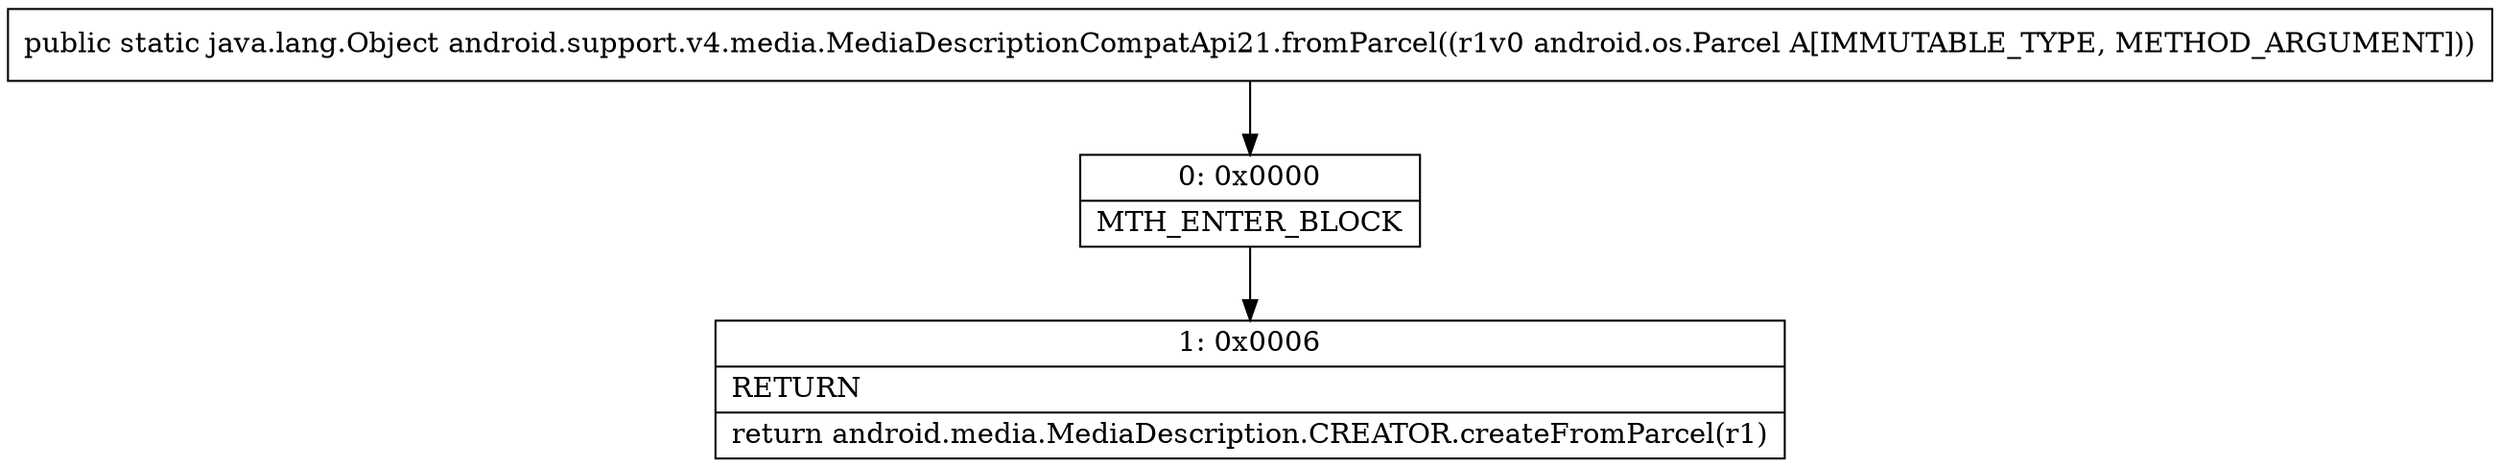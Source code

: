 digraph "CFG forandroid.support.v4.media.MediaDescriptionCompatApi21.fromParcel(Landroid\/os\/Parcel;)Ljava\/lang\/Object;" {
Node_0 [shape=record,label="{0\:\ 0x0000|MTH_ENTER_BLOCK\l}"];
Node_1 [shape=record,label="{1\:\ 0x0006|RETURN\l|return android.media.MediaDescription.CREATOR.createFromParcel(r1)\l}"];
MethodNode[shape=record,label="{public static java.lang.Object android.support.v4.media.MediaDescriptionCompatApi21.fromParcel((r1v0 android.os.Parcel A[IMMUTABLE_TYPE, METHOD_ARGUMENT])) }"];
MethodNode -> Node_0;
Node_0 -> Node_1;
}

